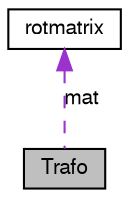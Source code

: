 digraph G
{
  edge [fontname="FreeSans",fontsize=10,labelfontname="FreeSans",labelfontsize=10];
  node [fontname="FreeSans",fontsize=10,shape=record];
  Node1 [label="Trafo",height=0.2,width=0.4,color="black", fillcolor="grey75", style="filled" fontcolor="black"];
  Node2 -> Node1 [dir=back,color="darkorchid3",fontsize=10,style="dashed",label="mat",fontname="FreeSans"];
  Node2 [label="rotmatrix",height=0.2,width=0.4,color="black", fillcolor="white", style="filled",URL="$classrotmatrix.html"];
}
